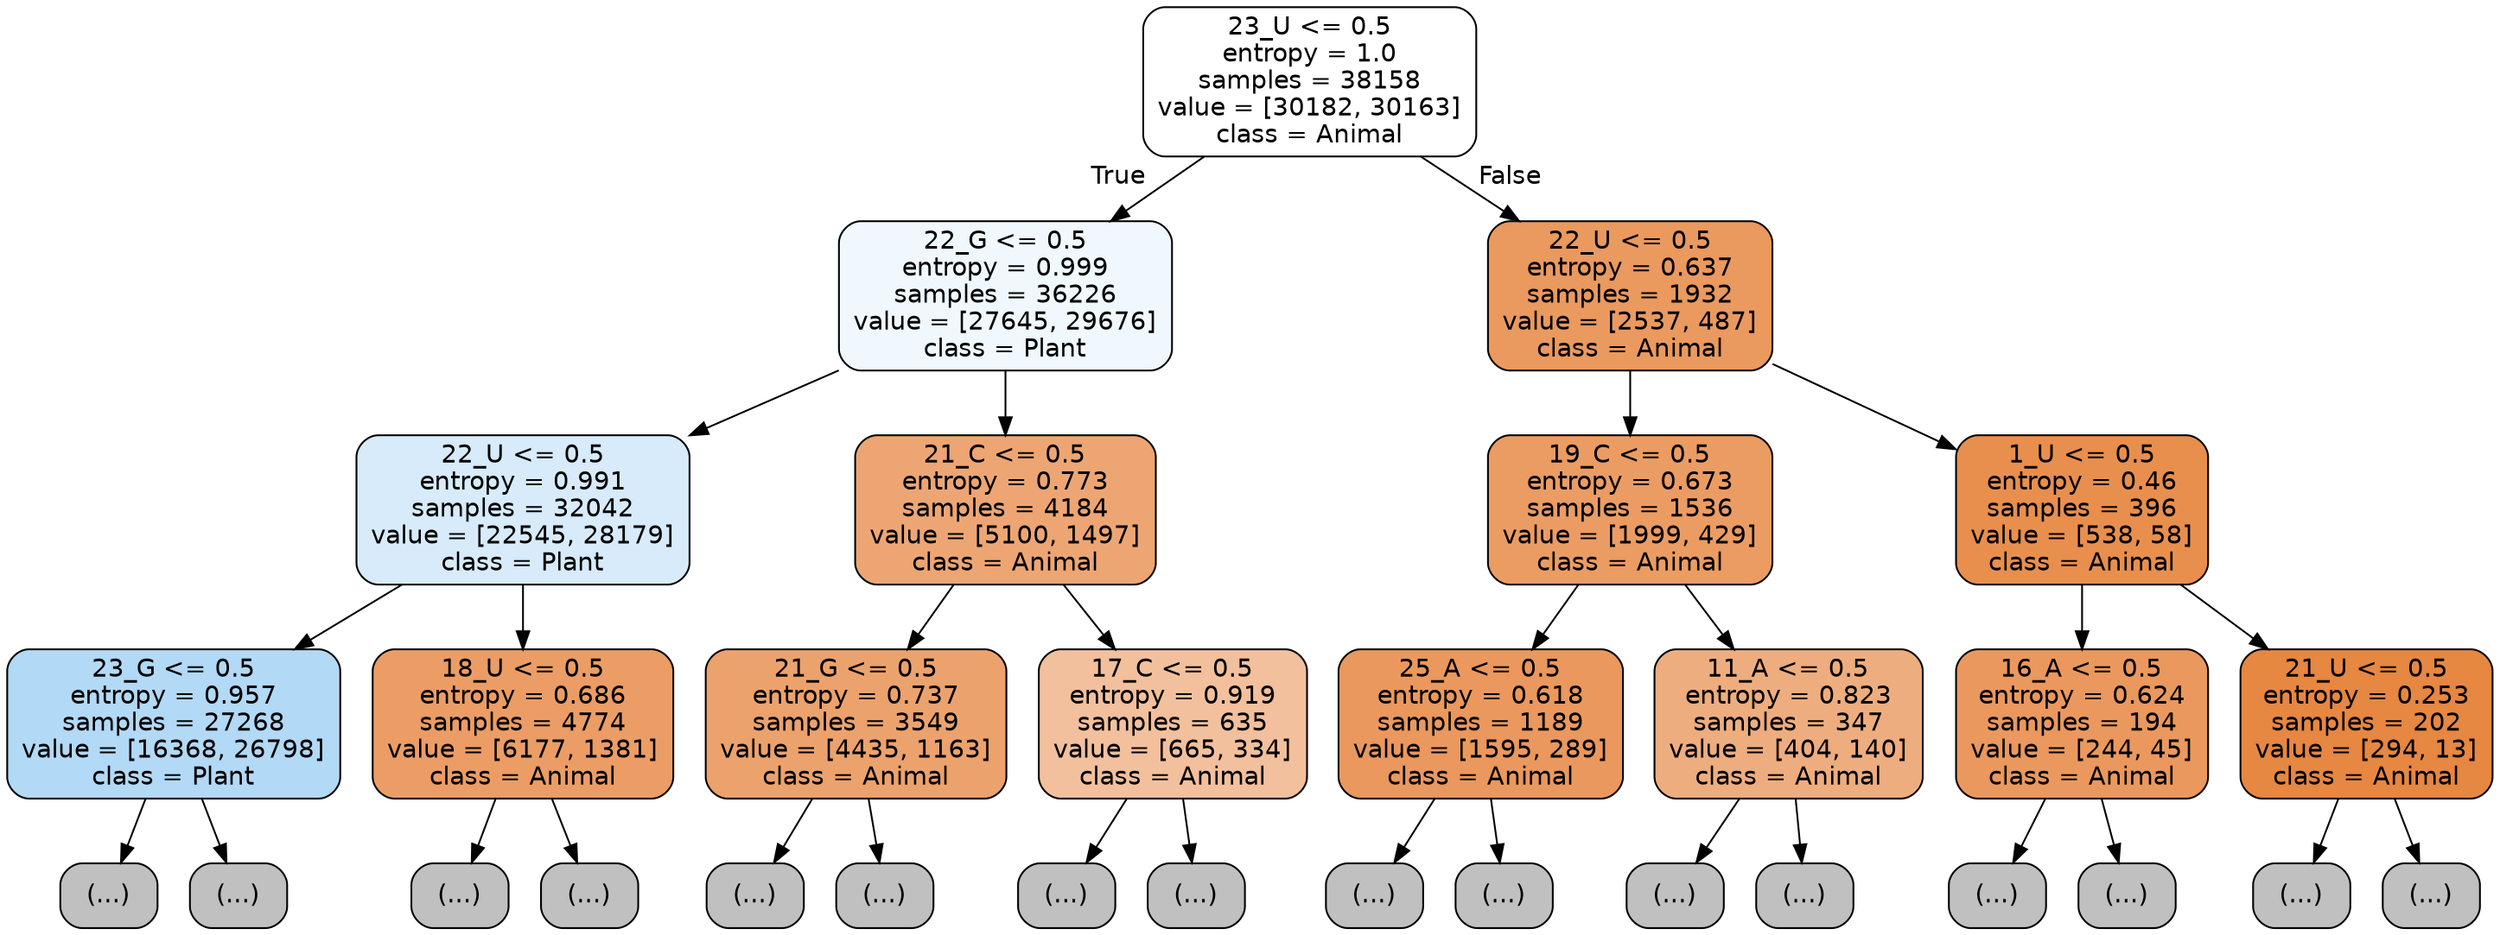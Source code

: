 digraph Tree {
node [shape=box, style="filled, rounded", color="black", fontname="helvetica"] ;
edge [fontname="helvetica"] ;
0 [label="23_U <= 0.5\nentropy = 1.0\nsamples = 38158\nvalue = [30182, 30163]\nclass = Animal", fillcolor="#ffffff"] ;
1 [label="22_G <= 0.5\nentropy = 0.999\nsamples = 36226\nvalue = [27645, 29676]\nclass = Plant", fillcolor="#f1f8fd"] ;
0 -> 1 [labeldistance=2.5, labelangle=45, headlabel="True"] ;
2 [label="22_U <= 0.5\nentropy = 0.991\nsamples = 32042\nvalue = [22545, 28179]\nclass = Plant", fillcolor="#d7ebfa"] ;
1 -> 2 ;
3 [label="23_G <= 0.5\nentropy = 0.957\nsamples = 27268\nvalue = [16368, 26798]\nclass = Plant", fillcolor="#b2d9f5"] ;
2 -> 3 ;
4 [label="(...)", fillcolor="#C0C0C0"] ;
3 -> 4 ;
12057 [label="(...)", fillcolor="#C0C0C0"] ;
3 -> 12057 ;
12354 [label="18_U <= 0.5\nentropy = 0.686\nsamples = 4774\nvalue = [6177, 1381]\nclass = Animal", fillcolor="#eb9d65"] ;
2 -> 12354 ;
12355 [label="(...)", fillcolor="#C0C0C0"] ;
12354 -> 12355 ;
13632 [label="(...)", fillcolor="#C0C0C0"] ;
12354 -> 13632 ;
14131 [label="21_C <= 0.5\nentropy = 0.773\nsamples = 4184\nvalue = [5100, 1497]\nclass = Animal", fillcolor="#eda673"] ;
1 -> 14131 ;
14132 [label="21_G <= 0.5\nentropy = 0.737\nsamples = 3549\nvalue = [4435, 1163]\nclass = Animal", fillcolor="#eca26d"] ;
14131 -> 14132 ;
14133 [label="(...)", fillcolor="#C0C0C0"] ;
14132 -> 14133 ;
15098 [label="(...)", fillcolor="#C0C0C0"] ;
14132 -> 15098 ;
15637 [label="17_C <= 0.5\nentropy = 0.919\nsamples = 635\nvalue = [665, 334]\nclass = Animal", fillcolor="#f2c09c"] ;
14131 -> 15637 ;
15638 [label="(...)", fillcolor="#C0C0C0"] ;
15637 -> 15638 ;
15823 [label="(...)", fillcolor="#C0C0C0"] ;
15637 -> 15823 ;
15886 [label="22_U <= 0.5\nentropy = 0.637\nsamples = 1932\nvalue = [2537, 487]\nclass = Animal", fillcolor="#ea995f"] ;
0 -> 15886 [labeldistance=2.5, labelangle=-45, headlabel="False"] ;
15887 [label="19_C <= 0.5\nentropy = 0.673\nsamples = 1536\nvalue = [1999, 429]\nclass = Animal", fillcolor="#eb9c63"] ;
15886 -> 15887 ;
15888 [label="25_A <= 0.5\nentropy = 0.618\nsamples = 1189\nvalue = [1595, 289]\nclass = Animal", fillcolor="#ea985d"] ;
15887 -> 15888 ;
15889 [label="(...)", fillcolor="#C0C0C0"] ;
15888 -> 15889 ;
16298 [label="(...)", fillcolor="#C0C0C0"] ;
15888 -> 16298 ;
16329 [label="11_A <= 0.5\nentropy = 0.823\nsamples = 347\nvalue = [404, 140]\nclass = Animal", fillcolor="#eead7e"] ;
15887 -> 16329 ;
16330 [label="(...)", fillcolor="#C0C0C0"] ;
16329 -> 16330 ;
16477 [label="(...)", fillcolor="#C0C0C0"] ;
16329 -> 16477 ;
16500 [label="1_U <= 0.5\nentropy = 0.46\nsamples = 396\nvalue = [538, 58]\nclass = Animal", fillcolor="#e88f4e"] ;
15886 -> 16500 ;
16501 [label="16_A <= 0.5\nentropy = 0.624\nsamples = 194\nvalue = [244, 45]\nclass = Animal", fillcolor="#ea985e"] ;
16500 -> 16501 ;
16502 [label="(...)", fillcolor="#C0C0C0"] ;
16501 -> 16502 ;
16559 [label="(...)", fillcolor="#C0C0C0"] ;
16501 -> 16559 ;
16588 [label="21_U <= 0.5\nentropy = 0.253\nsamples = 202\nvalue = [294, 13]\nclass = Animal", fillcolor="#e68742"] ;
16500 -> 16588 ;
16589 [label="(...)", fillcolor="#C0C0C0"] ;
16588 -> 16589 ;
16640 [label="(...)", fillcolor="#C0C0C0"] ;
16588 -> 16640 ;
}